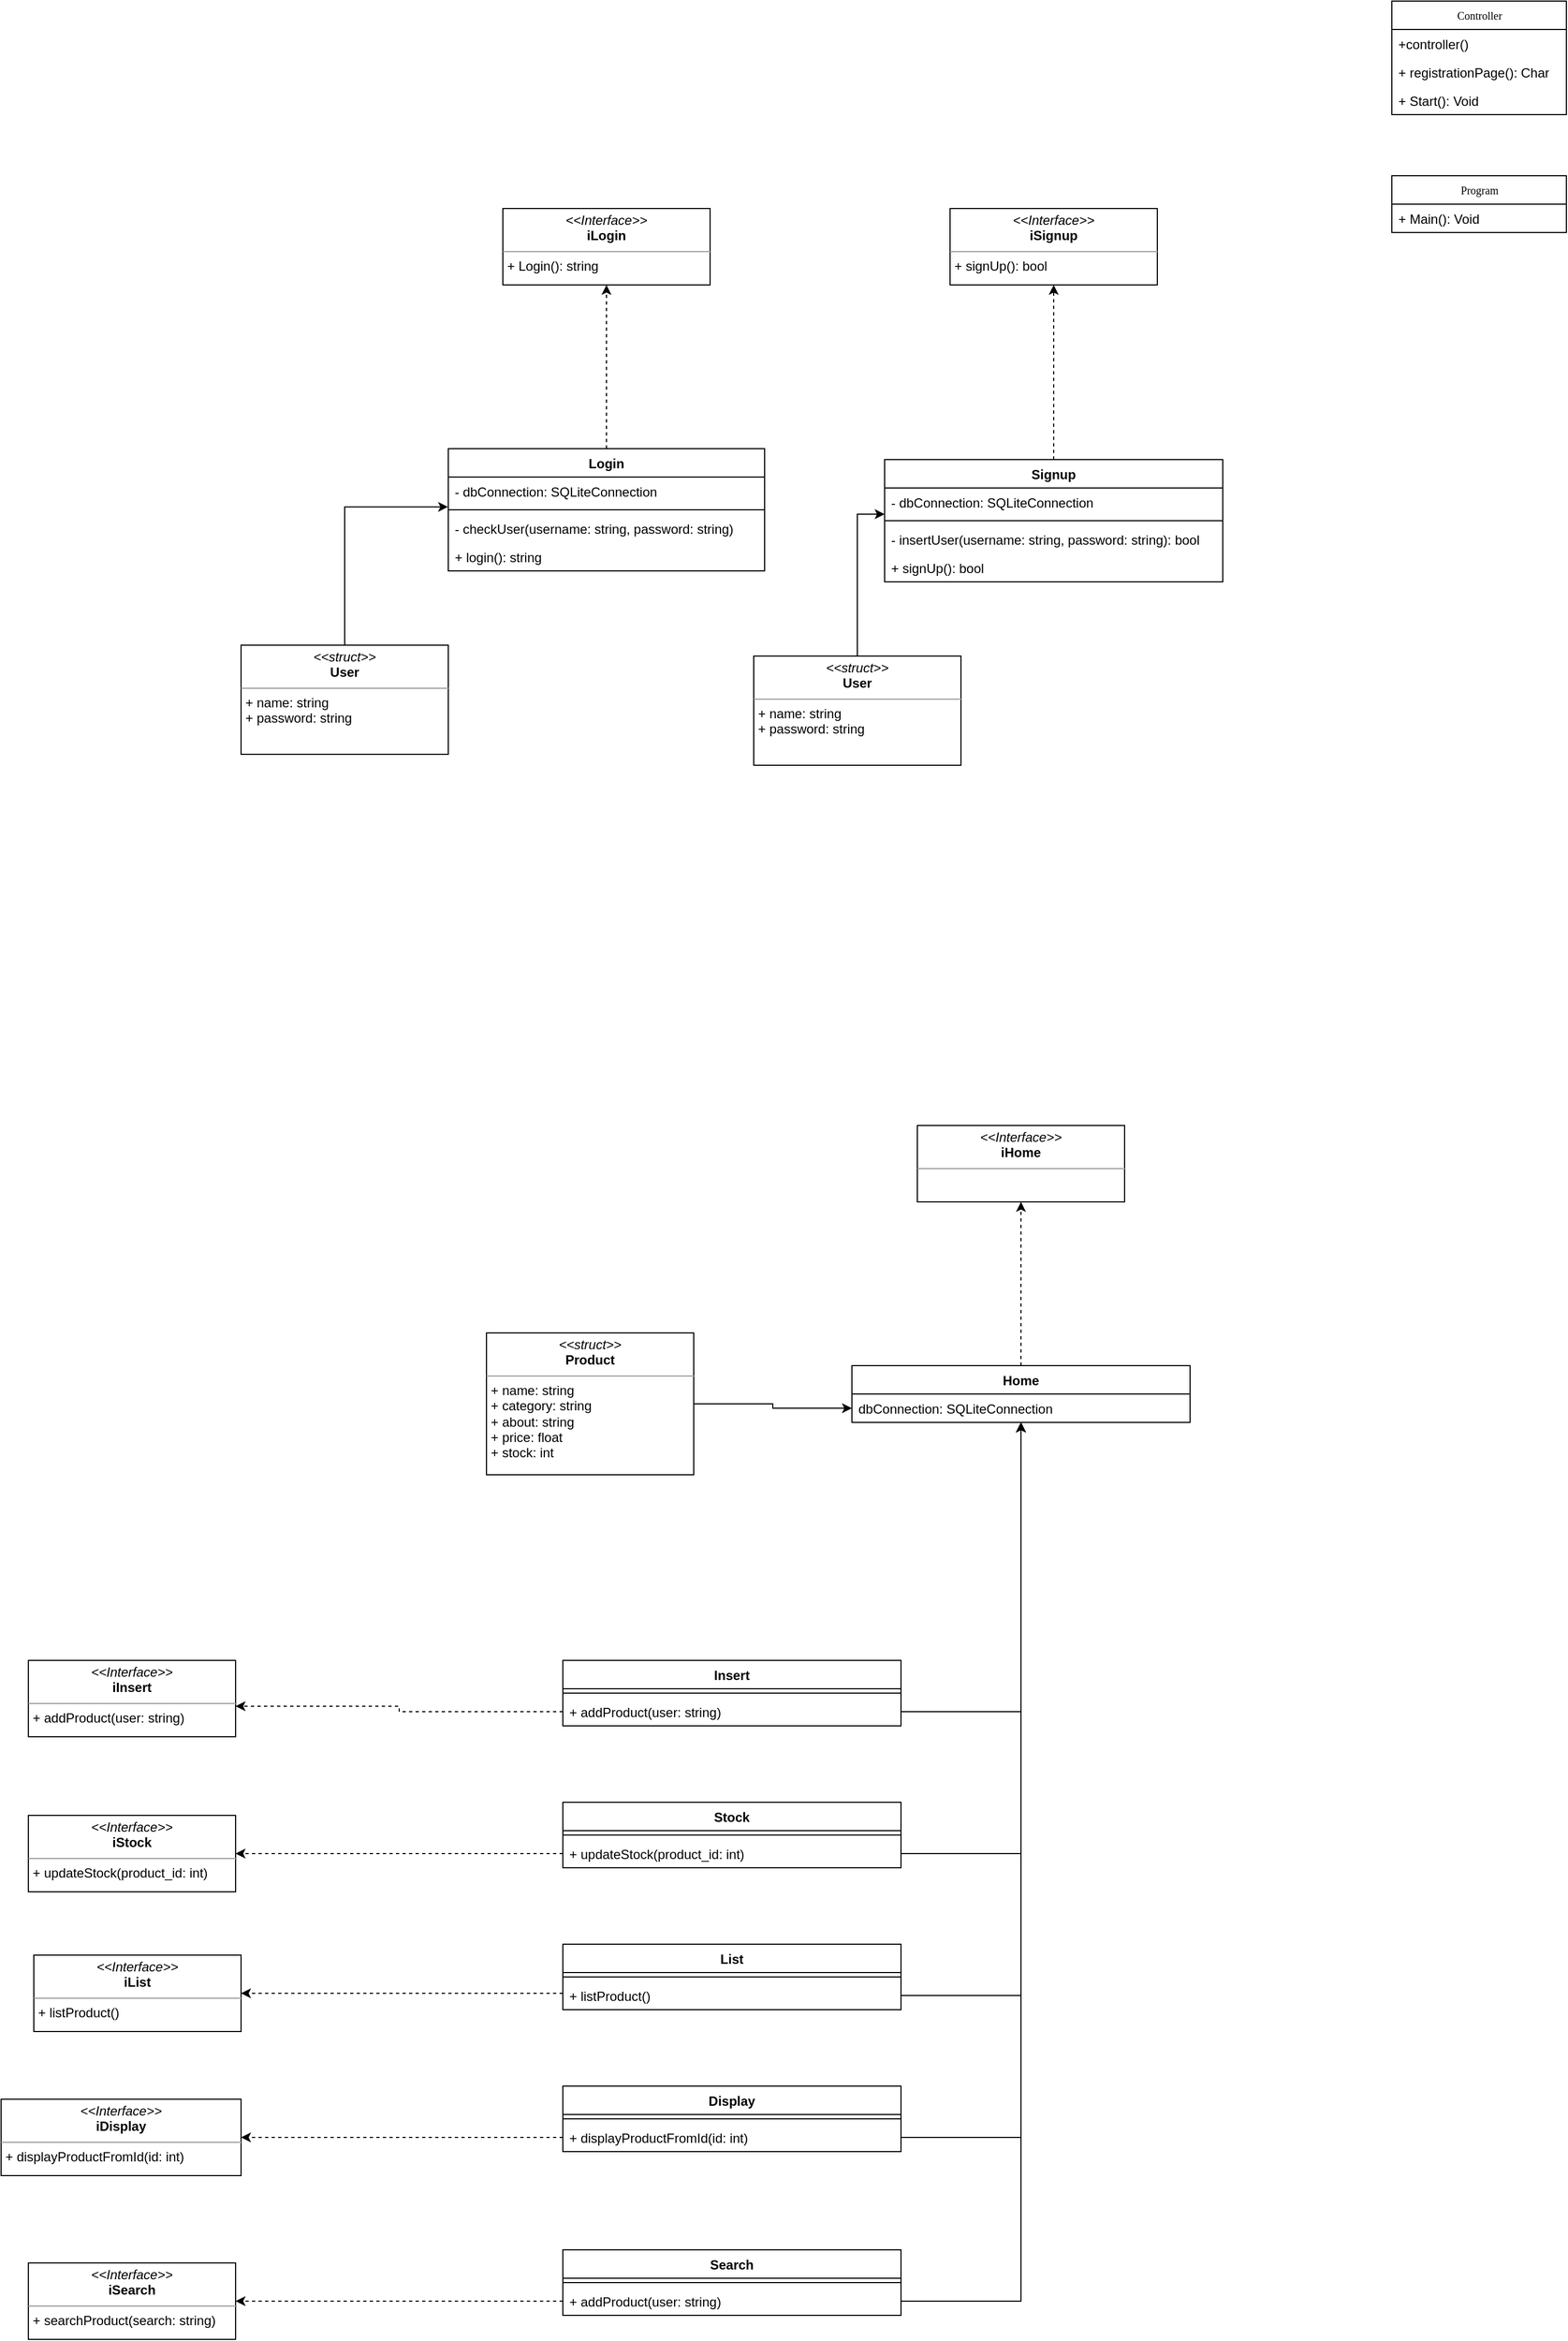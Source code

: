 <mxfile version="17.4.2" type="device"><diagram name="Page-1" id="c4acf3e9-155e-7222-9cf6-157b1a14988f"><mxGraphModel dx="3999" dy="1711" grid="1" gridSize="10" guides="1" tooltips="1" connect="1" arrows="1" fold="1" page="1" pageScale="1" pageWidth="850" pageHeight="1100" background="none" math="0" shadow="0"><root><mxCell id="0"/><mxCell id="1" parent="0"/><mxCell id="dq91xT6WGf8zwyGKJas6-18" value="&lt;p style=&quot;margin: 0px ; margin-top: 4px ; text-align: center&quot;&gt;&lt;i&gt;&amp;lt;&amp;lt;Interface&amp;gt;&amp;gt;&lt;/i&gt;&lt;br&gt;&lt;b&gt;iSignup&lt;/b&gt;&lt;/p&gt;&lt;hr size=&quot;1&quot;&gt;&lt;p style=&quot;margin: 0px ; margin-left: 4px&quot;&gt;+ signUp(): bool&lt;br&gt;&lt;br&gt;&lt;/p&gt;" style="verticalAlign=top;align=left;overflow=fill;fontSize=12;fontFamily=Helvetica;html=1;rounded=0;shadow=0;comic=0;labelBackgroundColor=none;strokeWidth=1" vertex="1" parent="1"><mxGeometry x="205" y="290" width="190" height="70" as="geometry"/></mxCell><mxCell id="dq91xT6WGf8zwyGKJas6-20" value="&lt;p style=&quot;margin: 0px ; margin-top: 4px ; text-align: center&quot;&gt;&lt;i&gt;&amp;lt;&amp;lt;Interface&amp;gt;&amp;gt;&lt;/i&gt;&lt;br&gt;&lt;b&gt;iLogin&lt;/b&gt;&lt;/p&gt;&lt;hr size=&quot;1&quot;&gt;&lt;p style=&quot;margin: 0px ; margin-left: 4px&quot;&gt;+ Login(): string&lt;br&gt;&lt;br&gt;&lt;/p&gt;" style="verticalAlign=top;align=left;overflow=fill;fontSize=12;fontFamily=Helvetica;html=1;rounded=0;shadow=0;comic=0;labelBackgroundColor=none;strokeWidth=1" vertex="1" parent="1"><mxGeometry x="-205" y="290" width="190" height="70" as="geometry"/></mxCell><mxCell id="dq91xT6WGf8zwyGKJas6-30" style="edgeStyle=orthogonalEdgeStyle;rounded=0;orthogonalLoop=1;jettySize=auto;html=1;exitX=0.5;exitY=0;exitDx=0;exitDy=0;entryX=0.5;entryY=1;entryDx=0;entryDy=0;dashed=1;" edge="1" parent="1" source="dq91xT6WGf8zwyGKJas6-21" target="dq91xT6WGf8zwyGKJas6-20"><mxGeometry relative="1" as="geometry"/></mxCell><mxCell id="dq91xT6WGf8zwyGKJas6-21" value="Login" style="swimlane;fontStyle=1;align=center;verticalAlign=top;childLayout=stackLayout;horizontal=1;startSize=26;horizontalStack=0;resizeParent=1;resizeParentMax=0;resizeLast=0;collapsible=1;marginBottom=0;" vertex="1" parent="1"><mxGeometry x="-255" y="510" width="290" height="112" as="geometry"><mxRectangle x="85" y="460" width="70" height="26" as="alternateBounds"/></mxGeometry></mxCell><mxCell id="dq91xT6WGf8zwyGKJas6-22" value="- dbConnection: SQLiteConnection" style="text;strokeColor=none;fillColor=none;align=left;verticalAlign=top;spacingLeft=4;spacingRight=4;overflow=hidden;rotatable=0;points=[[0,0.5],[1,0.5]];portConstraint=eastwest;" vertex="1" parent="dq91xT6WGf8zwyGKJas6-21"><mxGeometry y="26" width="290" height="26" as="geometry"/></mxCell><mxCell id="dq91xT6WGf8zwyGKJas6-23" value="" style="line;strokeWidth=1;fillColor=none;align=left;verticalAlign=middle;spacingTop=-1;spacingLeft=3;spacingRight=3;rotatable=0;labelPosition=right;points=[];portConstraint=eastwest;" vertex="1" parent="dq91xT6WGf8zwyGKJas6-21"><mxGeometry y="52" width="290" height="8" as="geometry"/></mxCell><mxCell id="dq91xT6WGf8zwyGKJas6-24" value="- checkUser(username: string, password: string)" style="text;strokeColor=none;fillColor=none;align=left;verticalAlign=top;spacingLeft=4;spacingRight=4;overflow=hidden;rotatable=0;points=[[0,0.5],[1,0.5]];portConstraint=eastwest;" vertex="1" parent="dq91xT6WGf8zwyGKJas6-21"><mxGeometry y="60" width="290" height="26" as="geometry"/></mxCell><mxCell id="dq91xT6WGf8zwyGKJas6-35" value="+ login(): string" style="text;strokeColor=none;fillColor=none;align=left;verticalAlign=top;spacingLeft=4;spacingRight=4;overflow=hidden;rotatable=0;points=[[0,0.5],[1,0.5]];portConstraint=eastwest;" vertex="1" parent="dq91xT6WGf8zwyGKJas6-21"><mxGeometry y="86" width="290" height="26" as="geometry"/></mxCell><mxCell id="dq91xT6WGf8zwyGKJas6-41" style="edgeStyle=orthogonalEdgeStyle;rounded=0;orthogonalLoop=1;jettySize=auto;html=1;entryX=0.5;entryY=1;entryDx=0;entryDy=0;dashed=1;" edge="1" parent="1" source="dq91xT6WGf8zwyGKJas6-36" target="dq91xT6WGf8zwyGKJas6-18"><mxGeometry relative="1" as="geometry"/></mxCell><mxCell id="dq91xT6WGf8zwyGKJas6-36" value="Signup" style="swimlane;fontStyle=1;align=center;verticalAlign=top;childLayout=stackLayout;horizontal=1;startSize=26;horizontalStack=0;resizeParent=1;resizeParentMax=0;resizeLast=0;collapsible=1;marginBottom=0;" vertex="1" parent="1"><mxGeometry x="145" y="520" width="310" height="112" as="geometry"><mxRectangle x="85" y="460" width="70" height="26" as="alternateBounds"/></mxGeometry></mxCell><mxCell id="dq91xT6WGf8zwyGKJas6-37" value="- dbConnection: SQLiteConnection" style="text;strokeColor=none;fillColor=none;align=left;verticalAlign=top;spacingLeft=4;spacingRight=4;overflow=hidden;rotatable=0;points=[[0,0.5],[1,0.5]];portConstraint=eastwest;" vertex="1" parent="dq91xT6WGf8zwyGKJas6-36"><mxGeometry y="26" width="310" height="26" as="geometry"/></mxCell><mxCell id="dq91xT6WGf8zwyGKJas6-38" value="" style="line;strokeWidth=1;fillColor=none;align=left;verticalAlign=middle;spacingTop=-1;spacingLeft=3;spacingRight=3;rotatable=0;labelPosition=right;points=[];portConstraint=eastwest;" vertex="1" parent="dq91xT6WGf8zwyGKJas6-36"><mxGeometry y="52" width="310" height="8" as="geometry"/></mxCell><mxCell id="dq91xT6WGf8zwyGKJas6-39" value="- insertUser(username: string, password: string): bool" style="text;strokeColor=none;fillColor=none;align=left;verticalAlign=top;spacingLeft=4;spacingRight=4;overflow=hidden;rotatable=0;points=[[0,0.5],[1,0.5]];portConstraint=eastwest;" vertex="1" parent="dq91xT6WGf8zwyGKJas6-36"><mxGeometry y="60" width="310" height="26" as="geometry"/></mxCell><mxCell id="dq91xT6WGf8zwyGKJas6-40" value="+ signUp(): bool" style="text;strokeColor=none;fillColor=none;align=left;verticalAlign=top;spacingLeft=4;spacingRight=4;overflow=hidden;rotatable=0;points=[[0,0.5],[1,0.5]];portConstraint=eastwest;" vertex="1" parent="dq91xT6WGf8zwyGKJas6-36"><mxGeometry y="86" width="310" height="26" as="geometry"/></mxCell><mxCell id="dq91xT6WGf8zwyGKJas6-42" value="&lt;p style=&quot;margin: 0px ; margin-top: 4px ; text-align: center&quot;&gt;&lt;i&gt;&amp;lt;&amp;lt;Interface&amp;gt;&amp;gt;&lt;/i&gt;&lt;br&gt;&lt;b&gt;iHome&lt;/b&gt;&lt;/p&gt;&lt;hr size=&quot;1&quot;&gt;&lt;p style=&quot;margin: 0px ; margin-left: 4px&quot;&gt;&lt;br&gt;&lt;/p&gt;" style="verticalAlign=top;align=left;overflow=fill;fontSize=12;fontFamily=Helvetica;html=1;rounded=0;shadow=0;comic=0;labelBackgroundColor=none;strokeWidth=1" vertex="1" parent="1"><mxGeometry x="175" y="1130" width="190" height="70" as="geometry"/></mxCell><mxCell id="dq91xT6WGf8zwyGKJas6-43" style="edgeStyle=orthogonalEdgeStyle;rounded=0;orthogonalLoop=1;jettySize=auto;html=1;entryX=0.5;entryY=1;entryDx=0;entryDy=0;dashed=1;" edge="1" source="dq91xT6WGf8zwyGKJas6-44" target="dq91xT6WGf8zwyGKJas6-42" parent="1"><mxGeometry relative="1" as="geometry"/></mxCell><mxCell id="dq91xT6WGf8zwyGKJas6-44" value="Home" style="swimlane;fontStyle=1;align=center;verticalAlign=top;childLayout=stackLayout;horizontal=1;startSize=26;horizontalStack=0;resizeParent=1;resizeParentMax=0;resizeLast=0;collapsible=1;marginBottom=0;" vertex="1" parent="1"><mxGeometry x="115" y="1350" width="310" height="52" as="geometry"><mxRectangle x="85" y="460" width="70" height="26" as="alternateBounds"/></mxGeometry></mxCell><mxCell id="dq91xT6WGf8zwyGKJas6-45" value="dbConnection: SQLiteConnection" style="text;strokeColor=none;fillColor=none;align=left;verticalAlign=top;spacingLeft=4;spacingRight=4;overflow=hidden;rotatable=0;points=[[0,0.5],[1,0.5]];portConstraint=eastwest;" vertex="1" parent="dq91xT6WGf8zwyGKJas6-44"><mxGeometry y="26" width="310" height="26" as="geometry"/></mxCell><mxCell id="dq91xT6WGf8zwyGKJas6-50" style="edgeStyle=orthogonalEdgeStyle;rounded=0;orthogonalLoop=1;jettySize=auto;html=1;entryX=0;entryY=0.923;entryDx=0;entryDy=0;entryPerimeter=0;" edge="1" parent="1" source="dq91xT6WGf8zwyGKJas6-49" target="dq91xT6WGf8zwyGKJas6-37"><mxGeometry relative="1" as="geometry"/></mxCell><mxCell id="dq91xT6WGf8zwyGKJas6-49" value="&lt;p style=&quot;margin: 0px ; margin-top: 4px ; text-align: center&quot;&gt;&lt;i&gt;&amp;lt;&amp;lt;struct&amp;gt;&amp;gt;&lt;/i&gt;&lt;br&gt;&lt;b&gt;User&lt;/b&gt;&lt;/p&gt;&lt;hr size=&quot;1&quot;&gt;&lt;p style=&quot;margin: 0px ; margin-left: 4px&quot;&gt;+ name: string&lt;br&gt;+ password: string&lt;/p&gt;&lt;p style=&quot;margin: 0px ; margin-left: 4px&quot;&gt;&lt;br&gt;&lt;/p&gt;" style="verticalAlign=top;align=left;overflow=fill;fontSize=12;fontFamily=Helvetica;html=1;" vertex="1" parent="1"><mxGeometry x="25" y="700" width="190" height="100" as="geometry"/></mxCell><mxCell id="dq91xT6WGf8zwyGKJas6-53" style="edgeStyle=orthogonalEdgeStyle;rounded=0;orthogonalLoop=1;jettySize=auto;html=1;exitX=0.5;exitY=0;exitDx=0;exitDy=0;entryX=-0.001;entryY=1.052;entryDx=0;entryDy=0;entryPerimeter=0;" edge="1" parent="1" source="dq91xT6WGf8zwyGKJas6-51" target="dq91xT6WGf8zwyGKJas6-22"><mxGeometry relative="1" as="geometry"/></mxCell><mxCell id="dq91xT6WGf8zwyGKJas6-51" value="&lt;p style=&quot;margin: 0px ; margin-top: 4px ; text-align: center&quot;&gt;&lt;i&gt;&amp;lt;&amp;lt;struct&amp;gt;&amp;gt;&lt;/i&gt;&lt;br&gt;&lt;b&gt;User&lt;/b&gt;&lt;/p&gt;&lt;hr size=&quot;1&quot;&gt;&lt;p style=&quot;margin: 0px ; margin-left: 4px&quot;&gt;+ name: string&lt;br&gt;+ password: string&lt;/p&gt;&lt;p style=&quot;margin: 0px ; margin-left: 4px&quot;&gt;&lt;br&gt;&lt;/p&gt;" style="verticalAlign=top;align=left;overflow=fill;fontSize=12;fontFamily=Helvetica;html=1;" vertex="1" parent="1"><mxGeometry x="-445" y="690" width="190" height="100" as="geometry"/></mxCell><mxCell id="dq91xT6WGf8zwyGKJas6-55" style="edgeStyle=orthogonalEdgeStyle;rounded=0;orthogonalLoop=1;jettySize=auto;html=1;entryX=0;entryY=0.75;entryDx=0;entryDy=0;" edge="1" parent="1" source="dq91xT6WGf8zwyGKJas6-54" target="dq91xT6WGf8zwyGKJas6-44"><mxGeometry relative="1" as="geometry"/></mxCell><mxCell id="dq91xT6WGf8zwyGKJas6-54" value="&lt;p style=&quot;margin: 0px ; margin-top: 4px ; text-align: center&quot;&gt;&lt;i&gt;&amp;lt;&amp;lt;struct&amp;gt;&amp;gt;&lt;/i&gt;&lt;br&gt;&lt;b&gt;Product&lt;/b&gt;&lt;/p&gt;&lt;hr size=&quot;1&quot;&gt;&lt;p style=&quot;margin: 0px ; margin-left: 4px&quot;&gt;+ name: string&lt;br&gt;+ category: string&lt;/p&gt;&lt;p style=&quot;margin: 0px ; margin-left: 4px&quot;&gt;+ about: string&lt;/p&gt;&lt;p style=&quot;margin: 0px ; margin-left: 4px&quot;&gt;+ price: float&lt;/p&gt;&lt;p style=&quot;margin: 0px ; margin-left: 4px&quot;&gt;+ stock: int&lt;/p&gt;&lt;p style=&quot;margin: 0px ; margin-left: 4px&quot;&gt;&lt;br&gt;&lt;/p&gt;" style="verticalAlign=top;align=left;overflow=fill;fontSize=12;fontFamily=Helvetica;html=1;" vertex="1" parent="1"><mxGeometry x="-220" y="1320" width="190" height="130" as="geometry"/></mxCell><mxCell id="dq91xT6WGf8zwyGKJas6-56" value="&lt;p style=&quot;margin: 0px ; margin-top: 4px ; text-align: center&quot;&gt;&lt;i&gt;&amp;lt;&amp;lt;Interface&amp;gt;&amp;gt;&lt;/i&gt;&lt;br&gt;&lt;b&gt;iInsert&lt;/b&gt;&lt;/p&gt;&lt;hr size=&quot;1&quot;&gt;&lt;p style=&quot;margin: 0px ; margin-left: 4px&quot;&gt;+ addProduct(user: string)&lt;/p&gt;" style="verticalAlign=top;align=left;overflow=fill;fontSize=12;fontFamily=Helvetica;html=1;rounded=0;shadow=0;comic=0;labelBackgroundColor=none;strokeWidth=1" vertex="1" parent="1"><mxGeometry x="-640" y="1620" width="190" height="70" as="geometry"/></mxCell><mxCell id="dq91xT6WGf8zwyGKJas6-57" value="&lt;p style=&quot;margin: 0px ; margin-top: 4px ; text-align: center&quot;&gt;&lt;i&gt;&amp;lt;&amp;lt;Interface&amp;gt;&amp;gt;&lt;/i&gt;&lt;br&gt;&lt;b&gt;iStock&lt;/b&gt;&lt;/p&gt;&lt;hr size=&quot;1&quot;&gt;&lt;p style=&quot;margin: 0px ; margin-left: 4px&quot;&gt;+ updateStock(product_id: int)&lt;/p&gt;" style="verticalAlign=top;align=left;overflow=fill;fontSize=12;fontFamily=Helvetica;html=1;rounded=0;shadow=0;comic=0;labelBackgroundColor=none;strokeWidth=1" vertex="1" parent="1"><mxGeometry x="-640" y="1762" width="190" height="70" as="geometry"/></mxCell><mxCell id="dq91xT6WGf8zwyGKJas6-58" value="&lt;p style=&quot;margin: 0px ; margin-top: 4px ; text-align: center&quot;&gt;&lt;i&gt;&amp;lt;&amp;lt;Interface&amp;gt;&amp;gt;&lt;/i&gt;&lt;br&gt;&lt;b&gt;iList&lt;/b&gt;&lt;/p&gt;&lt;hr size=&quot;1&quot;&gt;&lt;p style=&quot;margin: 0px ; margin-left: 4px&quot;&gt;+ listProduct()&lt;/p&gt;" style="verticalAlign=top;align=left;overflow=fill;fontSize=12;fontFamily=Helvetica;html=1;rounded=0;shadow=0;comic=0;labelBackgroundColor=none;strokeWidth=1" vertex="1" parent="1"><mxGeometry x="-635" y="1890" width="190" height="70" as="geometry"/></mxCell><mxCell id="dq91xT6WGf8zwyGKJas6-59" value="&lt;p style=&quot;margin: 0px ; margin-top: 4px ; text-align: center&quot;&gt;&lt;i&gt;&amp;lt;&amp;lt;Interface&amp;gt;&amp;gt;&lt;/i&gt;&lt;br&gt;&lt;b&gt;iDisplay&lt;/b&gt;&lt;/p&gt;&lt;hr size=&quot;1&quot;&gt;&lt;p style=&quot;margin: 0px ; margin-left: 4px&quot;&gt;+ displayProductFromId(id: int)&lt;/p&gt;" style="verticalAlign=top;align=left;overflow=fill;fontSize=12;fontFamily=Helvetica;html=1;rounded=0;shadow=0;comic=0;labelBackgroundColor=none;strokeWidth=1" vertex="1" parent="1"><mxGeometry x="-665" y="2022" width="220" height="70" as="geometry"/></mxCell><mxCell id="dq91xT6WGf8zwyGKJas6-60" value="&lt;p style=&quot;margin: 0px ; margin-top: 4px ; text-align: center&quot;&gt;&lt;i&gt;&amp;lt;&amp;lt;Interface&amp;gt;&amp;gt;&lt;/i&gt;&lt;br&gt;&lt;b&gt;iSearch&lt;/b&gt;&lt;/p&gt;&lt;hr size=&quot;1&quot;&gt;&lt;p style=&quot;margin: 0px ; margin-left: 4px&quot;&gt;+ searchProduct(search: string)&lt;/p&gt;" style="verticalAlign=top;align=left;overflow=fill;fontSize=12;fontFamily=Helvetica;html=1;rounded=0;shadow=0;comic=0;labelBackgroundColor=none;strokeWidth=1" vertex="1" parent="1"><mxGeometry x="-640" y="2172" width="190" height="70" as="geometry"/></mxCell><mxCell id="dq91xT6WGf8zwyGKJas6-61" value="Insert" style="swimlane;fontStyle=1;align=center;verticalAlign=top;childLayout=stackLayout;horizontal=1;startSize=26;horizontalStack=0;resizeParent=1;resizeParentMax=0;resizeLast=0;collapsible=1;marginBottom=0;" vertex="1" parent="1"><mxGeometry x="-150" y="1620" width="310" height="60" as="geometry"><mxRectangle x="85" y="460" width="70" height="26" as="alternateBounds"/></mxGeometry></mxCell><mxCell id="dq91xT6WGf8zwyGKJas6-63" value="" style="line;strokeWidth=1;fillColor=none;align=left;verticalAlign=middle;spacingTop=-1;spacingLeft=3;spacingRight=3;rotatable=0;labelPosition=right;points=[];portConstraint=eastwest;" vertex="1" parent="dq91xT6WGf8zwyGKJas6-61"><mxGeometry y="26" width="310" height="8" as="geometry"/></mxCell><mxCell id="dq91xT6WGf8zwyGKJas6-64" value="+ addProduct(user: string)" style="text;strokeColor=none;fillColor=none;align=left;verticalAlign=top;spacingLeft=4;spacingRight=4;overflow=hidden;rotatable=0;points=[[0,0.5],[1,0.5]];portConstraint=eastwest;" vertex="1" parent="dq91xT6WGf8zwyGKJas6-61"><mxGeometry y="34" width="310" height="26" as="geometry"/></mxCell><mxCell id="dq91xT6WGf8zwyGKJas6-66" value="Search" style="swimlane;fontStyle=1;align=center;verticalAlign=top;childLayout=stackLayout;horizontal=1;startSize=26;horizontalStack=0;resizeParent=1;resizeParentMax=0;resizeLast=0;collapsible=1;marginBottom=0;" vertex="1" parent="1"><mxGeometry x="-150" y="2160" width="310" height="60" as="geometry"><mxRectangle x="85" y="460" width="70" height="26" as="alternateBounds"/></mxGeometry></mxCell><mxCell id="dq91xT6WGf8zwyGKJas6-67" value="" style="line;strokeWidth=1;fillColor=none;align=left;verticalAlign=middle;spacingTop=-1;spacingLeft=3;spacingRight=3;rotatable=0;labelPosition=right;points=[];portConstraint=eastwest;" vertex="1" parent="dq91xT6WGf8zwyGKJas6-66"><mxGeometry y="26" width="310" height="8" as="geometry"/></mxCell><mxCell id="dq91xT6WGf8zwyGKJas6-68" value="+ addProduct(user: string)" style="text;strokeColor=none;fillColor=none;align=left;verticalAlign=top;spacingLeft=4;spacingRight=4;overflow=hidden;rotatable=0;points=[[0,0.5],[1,0.5]];portConstraint=eastwest;" vertex="1" parent="dq91xT6WGf8zwyGKJas6-66"><mxGeometry y="34" width="310" height="26" as="geometry"/></mxCell><mxCell id="dq91xT6WGf8zwyGKJas6-87" style="edgeStyle=orthogonalEdgeStyle;rounded=0;orthogonalLoop=1;jettySize=auto;html=1;exitX=0;exitY=0.75;exitDx=0;exitDy=0;entryX=1;entryY=0.5;entryDx=0;entryDy=0;dashed=1;" edge="1" parent="1" source="dq91xT6WGf8zwyGKJas6-69" target="dq91xT6WGf8zwyGKJas6-58"><mxGeometry relative="1" as="geometry"/></mxCell><mxCell id="dq91xT6WGf8zwyGKJas6-69" value="List" style="swimlane;fontStyle=1;align=center;verticalAlign=top;childLayout=stackLayout;horizontal=1;startSize=26;horizontalStack=0;resizeParent=1;resizeParentMax=0;resizeLast=0;collapsible=1;marginBottom=0;" vertex="1" parent="1"><mxGeometry x="-150" y="1880" width="310" height="60" as="geometry"><mxRectangle x="85" y="460" width="70" height="26" as="alternateBounds"/></mxGeometry></mxCell><mxCell id="dq91xT6WGf8zwyGKJas6-70" value="" style="line;strokeWidth=1;fillColor=none;align=left;verticalAlign=middle;spacingTop=-1;spacingLeft=3;spacingRight=3;rotatable=0;labelPosition=right;points=[];portConstraint=eastwest;" vertex="1" parent="dq91xT6WGf8zwyGKJas6-69"><mxGeometry y="26" width="310" height="8" as="geometry"/></mxCell><mxCell id="dq91xT6WGf8zwyGKJas6-71" value="+ listProduct()" style="text;strokeColor=none;fillColor=none;align=left;verticalAlign=top;spacingLeft=4;spacingRight=4;overflow=hidden;rotatable=0;points=[[0,0.5],[1,0.5]];portConstraint=eastwest;" vertex="1" parent="dq91xT6WGf8zwyGKJas6-69"><mxGeometry y="34" width="310" height="26" as="geometry"/></mxCell><mxCell id="dq91xT6WGf8zwyGKJas6-72" value="Stock" style="swimlane;fontStyle=1;align=center;verticalAlign=top;childLayout=stackLayout;horizontal=1;startSize=26;horizontalStack=0;resizeParent=1;resizeParentMax=0;resizeLast=0;collapsible=1;marginBottom=0;" vertex="1" parent="1"><mxGeometry x="-150" y="1750" width="310" height="60" as="geometry"><mxRectangle x="85" y="460" width="70" height="26" as="alternateBounds"/></mxGeometry></mxCell><mxCell id="dq91xT6WGf8zwyGKJas6-73" value="" style="line;strokeWidth=1;fillColor=none;align=left;verticalAlign=middle;spacingTop=-1;spacingLeft=3;spacingRight=3;rotatable=0;labelPosition=right;points=[];portConstraint=eastwest;" vertex="1" parent="dq91xT6WGf8zwyGKJas6-72"><mxGeometry y="26" width="310" height="8" as="geometry"/></mxCell><mxCell id="dq91xT6WGf8zwyGKJas6-74" value="+ updateStock(product_id: int)" style="text;strokeColor=none;fillColor=none;align=left;verticalAlign=top;spacingLeft=4;spacingRight=4;overflow=hidden;rotatable=0;points=[[0,0.5],[1,0.5]];portConstraint=eastwest;" vertex="1" parent="dq91xT6WGf8zwyGKJas6-72"><mxGeometry y="34" width="310" height="26" as="geometry"/></mxCell><mxCell id="dq91xT6WGf8zwyGKJas6-75" value="Display" style="swimlane;fontStyle=1;align=center;verticalAlign=top;childLayout=stackLayout;horizontal=1;startSize=26;horizontalStack=0;resizeParent=1;resizeParentMax=0;resizeLast=0;collapsible=1;marginBottom=0;" vertex="1" parent="1"><mxGeometry x="-150" y="2010" width="310" height="60" as="geometry"><mxRectangle x="85" y="460" width="70" height="26" as="alternateBounds"/></mxGeometry></mxCell><mxCell id="dq91xT6WGf8zwyGKJas6-76" value="" style="line;strokeWidth=1;fillColor=none;align=left;verticalAlign=middle;spacingTop=-1;spacingLeft=3;spacingRight=3;rotatable=0;labelPosition=right;points=[];portConstraint=eastwest;" vertex="1" parent="dq91xT6WGf8zwyGKJas6-75"><mxGeometry y="26" width="310" height="8" as="geometry"/></mxCell><mxCell id="dq91xT6WGf8zwyGKJas6-77" value="+ displayProductFromId(id: int)" style="text;strokeColor=none;fillColor=none;align=left;verticalAlign=top;spacingLeft=4;spacingRight=4;overflow=hidden;rotatable=0;points=[[0,0.5],[1,0.5]];portConstraint=eastwest;" vertex="1" parent="dq91xT6WGf8zwyGKJas6-75"><mxGeometry y="34" width="310" height="26" as="geometry"/></mxCell><mxCell id="dq91xT6WGf8zwyGKJas6-85" style="edgeStyle=orthogonalEdgeStyle;rounded=0;orthogonalLoop=1;jettySize=auto;html=1;exitX=0;exitY=0.5;exitDx=0;exitDy=0;entryX=1;entryY=0.6;entryDx=0;entryDy=0;entryPerimeter=0;dashed=1;" edge="1" parent="1" source="dq91xT6WGf8zwyGKJas6-64" target="dq91xT6WGf8zwyGKJas6-56"><mxGeometry relative="1" as="geometry"/></mxCell><mxCell id="dq91xT6WGf8zwyGKJas6-86" style="edgeStyle=orthogonalEdgeStyle;rounded=0;orthogonalLoop=1;jettySize=auto;html=1;exitX=0;exitY=0.5;exitDx=0;exitDy=0;dashed=1;" edge="1" parent="1" source="dq91xT6WGf8zwyGKJas6-74" target="dq91xT6WGf8zwyGKJas6-57"><mxGeometry relative="1" as="geometry"/></mxCell><mxCell id="dq91xT6WGf8zwyGKJas6-88" style="edgeStyle=orthogonalEdgeStyle;rounded=0;orthogonalLoop=1;jettySize=auto;html=1;exitX=0;exitY=0.5;exitDx=0;exitDy=0;dashed=1;" edge="1" parent="1" source="dq91xT6WGf8zwyGKJas6-77" target="dq91xT6WGf8zwyGKJas6-59"><mxGeometry relative="1" as="geometry"/></mxCell><mxCell id="dq91xT6WGf8zwyGKJas6-89" style="edgeStyle=orthogonalEdgeStyle;rounded=0;orthogonalLoop=1;jettySize=auto;html=1;exitX=0;exitY=0.5;exitDx=0;exitDy=0;entryX=1;entryY=0.5;entryDx=0;entryDy=0;dashed=1;" edge="1" parent="1" source="dq91xT6WGf8zwyGKJas6-68" target="dq91xT6WGf8zwyGKJas6-60"><mxGeometry relative="1" as="geometry"/></mxCell><mxCell id="dq91xT6WGf8zwyGKJas6-90" style="edgeStyle=orthogonalEdgeStyle;rounded=0;orthogonalLoop=1;jettySize=auto;html=1;entryX=0.5;entryY=1;entryDx=0;entryDy=0;" edge="1" parent="1" source="dq91xT6WGf8zwyGKJas6-64" target="dq91xT6WGf8zwyGKJas6-44"><mxGeometry relative="1" as="geometry"/></mxCell><mxCell id="dq91xT6WGf8zwyGKJas6-91" style="edgeStyle=orthogonalEdgeStyle;rounded=0;orthogonalLoop=1;jettySize=auto;html=1;exitX=1;exitY=0.5;exitDx=0;exitDy=0;entryX=0.5;entryY=1;entryDx=0;entryDy=0;" edge="1" parent="1" source="dq91xT6WGf8zwyGKJas6-74" target="dq91xT6WGf8zwyGKJas6-44"><mxGeometry relative="1" as="geometry"><mxPoint x="320" y="1570" as="targetPoint"/></mxGeometry></mxCell><mxCell id="dq91xT6WGf8zwyGKJas6-92" style="edgeStyle=orthogonalEdgeStyle;rounded=0;orthogonalLoop=1;jettySize=auto;html=1;exitX=1;exitY=0.5;exitDx=0;exitDy=0;entryX=0.5;entryY=1;entryDx=0;entryDy=0;" edge="1" parent="1" source="dq91xT6WGf8zwyGKJas6-71" target="dq91xT6WGf8zwyGKJas6-44"><mxGeometry relative="1" as="geometry"/></mxCell><mxCell id="dq91xT6WGf8zwyGKJas6-95" style="edgeStyle=orthogonalEdgeStyle;rounded=0;orthogonalLoop=1;jettySize=auto;html=1;exitX=1;exitY=0.5;exitDx=0;exitDy=0;entryX=0.5;entryY=1;entryDx=0;entryDy=0;" edge="1" parent="1" source="dq91xT6WGf8zwyGKJas6-77" target="dq91xT6WGf8zwyGKJas6-44"><mxGeometry relative="1" as="geometry"><mxPoint x="280" y="1430" as="targetPoint"/></mxGeometry></mxCell><mxCell id="dq91xT6WGf8zwyGKJas6-96" style="edgeStyle=orthogonalEdgeStyle;rounded=0;orthogonalLoop=1;jettySize=auto;html=1;exitX=1;exitY=0.5;exitDx=0;exitDy=0;entryX=0.5;entryY=1;entryDx=0;entryDy=0;" edge="1" parent="1" source="dq91xT6WGf8zwyGKJas6-68" target="dq91xT6WGf8zwyGKJas6-44"><mxGeometry relative="1" as="geometry"/></mxCell><mxCell id="dq91xT6WGf8zwyGKJas6-97" value="Controller" style="swimlane;html=1;fontStyle=0;childLayout=stackLayout;horizontal=1;startSize=26;fillColor=none;horizontalStack=0;resizeParent=1;resizeLast=0;collapsible=1;marginBottom=0;swimlaneFillColor=#ffffff;rounded=0;shadow=0;comic=0;labelBackgroundColor=none;strokeWidth=1;fontFamily=Verdana;fontSize=10;align=center;" vertex="1" parent="1"><mxGeometry x="610" y="100" width="160" height="104" as="geometry"/></mxCell><mxCell id="dq91xT6WGf8zwyGKJas6-98" value="+controller()" style="text;html=1;strokeColor=none;fillColor=none;align=left;verticalAlign=top;spacingLeft=4;spacingRight=4;whiteSpace=wrap;overflow=hidden;rotatable=0;points=[[0,0.5],[1,0.5]];portConstraint=eastwest;" vertex="1" parent="dq91xT6WGf8zwyGKJas6-97"><mxGeometry y="26" width="160" height="26" as="geometry"/></mxCell><mxCell id="dq91xT6WGf8zwyGKJas6-99" value="+ registrationPage(): Char" style="text;html=1;strokeColor=none;fillColor=none;align=left;verticalAlign=top;spacingLeft=4;spacingRight=4;whiteSpace=wrap;overflow=hidden;rotatable=0;points=[[0,0.5],[1,0.5]];portConstraint=eastwest;" vertex="1" parent="dq91xT6WGf8zwyGKJas6-97"><mxGeometry y="52" width="160" height="26" as="geometry"/></mxCell><mxCell id="dq91xT6WGf8zwyGKJas6-100" value="+ Start(): Void" style="text;html=1;strokeColor=none;fillColor=none;align=left;verticalAlign=top;spacingLeft=4;spacingRight=4;whiteSpace=wrap;overflow=hidden;rotatable=0;points=[[0,0.5],[1,0.5]];portConstraint=eastwest;" vertex="1" parent="dq91xT6WGf8zwyGKJas6-97"><mxGeometry y="78" width="160" height="26" as="geometry"/></mxCell><mxCell id="dq91xT6WGf8zwyGKJas6-101" value="Program" style="swimlane;html=1;fontStyle=0;childLayout=stackLayout;horizontal=1;startSize=26;fillColor=none;horizontalStack=0;resizeParent=1;resizeLast=0;collapsible=1;marginBottom=0;swimlaneFillColor=#ffffff;rounded=0;shadow=0;comic=0;labelBackgroundColor=none;strokeWidth=1;fontFamily=Verdana;fontSize=10;align=center;" vertex="1" parent="1"><mxGeometry x="610" y="260" width="160" height="52" as="geometry"/></mxCell><mxCell id="dq91xT6WGf8zwyGKJas6-102" value="+ Main(): Void" style="text;html=1;strokeColor=none;fillColor=none;align=left;verticalAlign=top;spacingLeft=4;spacingRight=4;whiteSpace=wrap;overflow=hidden;rotatable=0;points=[[0,0.5],[1,0.5]];portConstraint=eastwest;" vertex="1" parent="dq91xT6WGf8zwyGKJas6-101"><mxGeometry y="26" width="160" height="26" as="geometry"/></mxCell></root></mxGraphModel></diagram></mxfile>